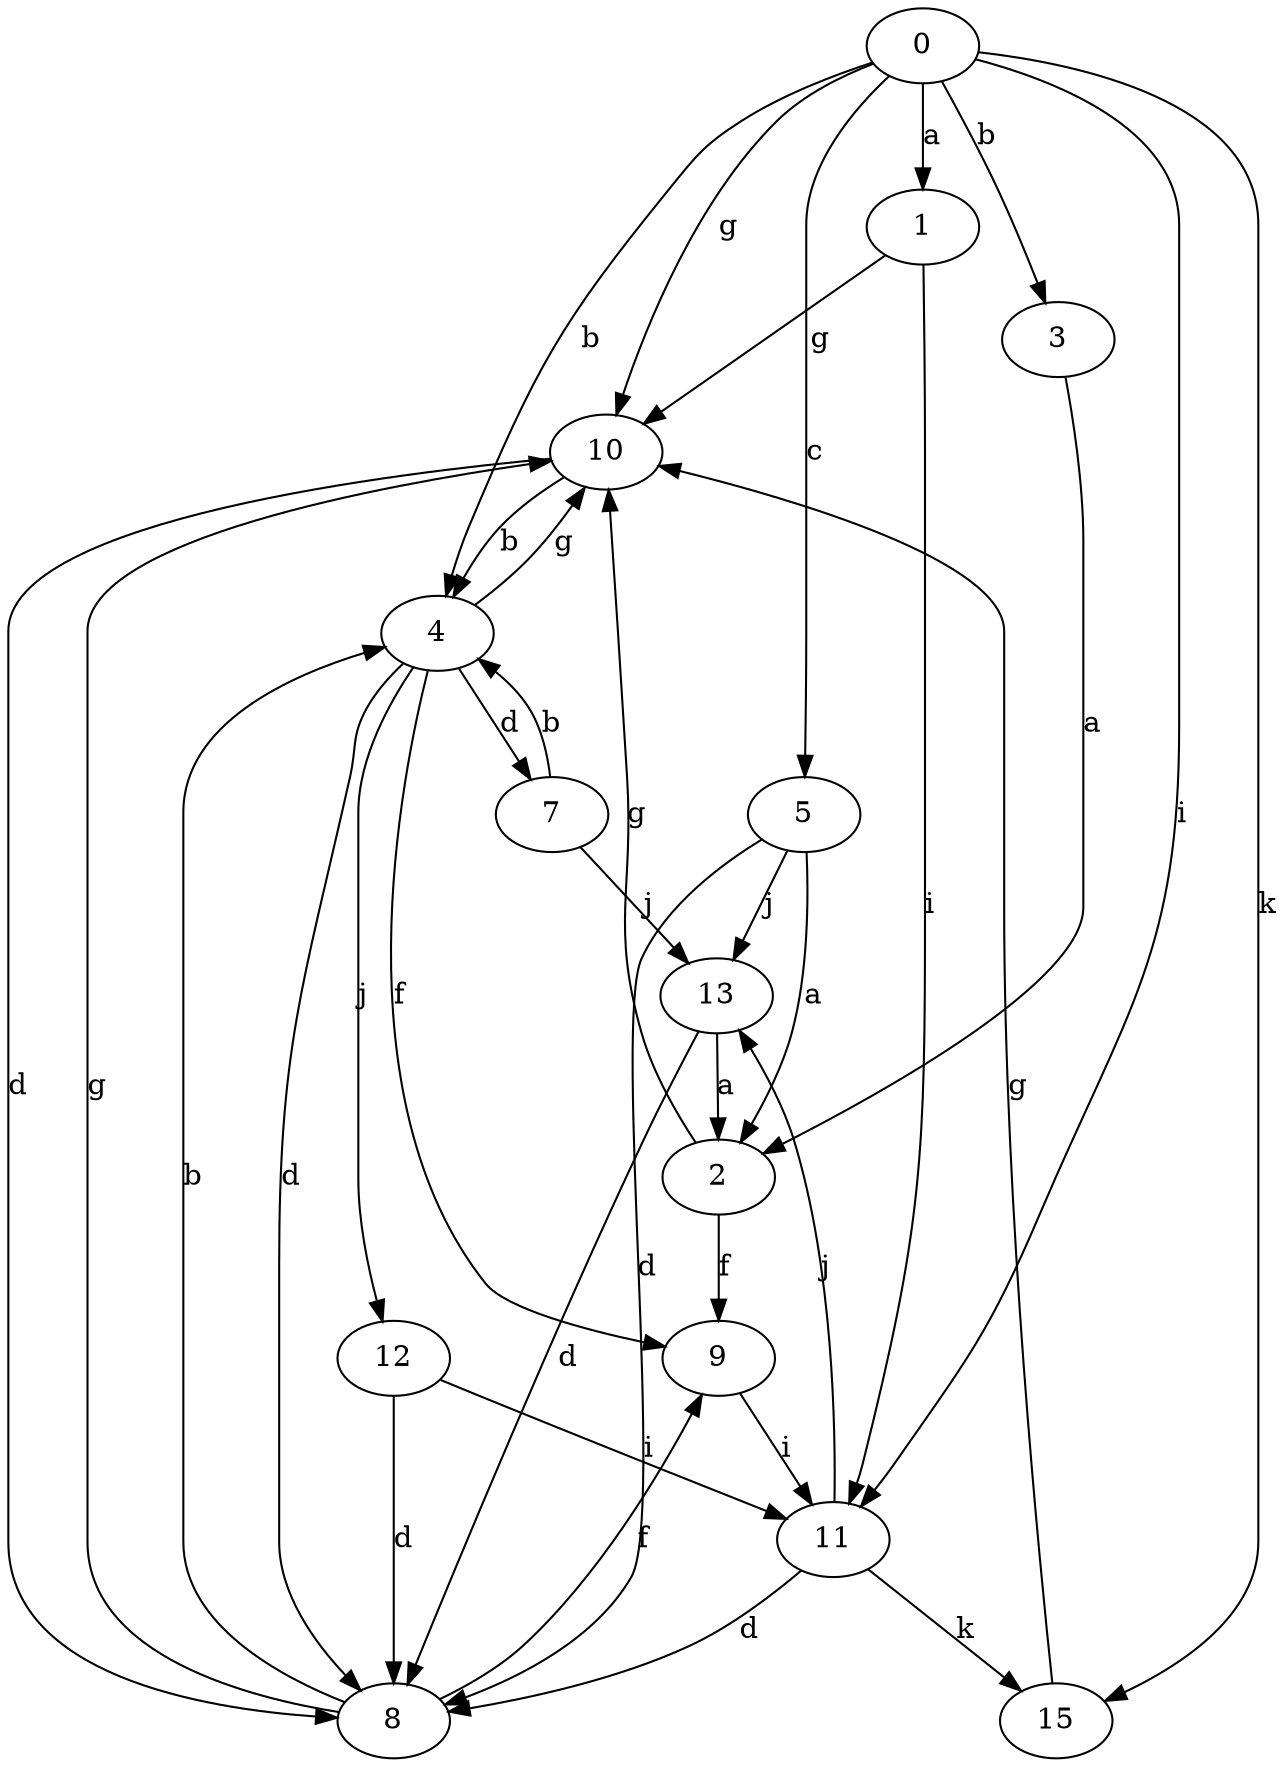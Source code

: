 strict digraph  {
1;
2;
3;
4;
5;
0;
7;
8;
9;
10;
11;
12;
13;
15;
1 -> 10  [label=g];
1 -> 11  [label=i];
2 -> 9  [label=f];
2 -> 10  [label=g];
3 -> 2  [label=a];
4 -> 7  [label=d];
4 -> 8  [label=d];
4 -> 9  [label=f];
4 -> 10  [label=g];
4 -> 12  [label=j];
5 -> 2  [label=a];
5 -> 8  [label=d];
5 -> 13  [label=j];
0 -> 1  [label=a];
0 -> 3  [label=b];
0 -> 4  [label=b];
0 -> 5  [label=c];
0 -> 10  [label=g];
0 -> 11  [label=i];
0 -> 15  [label=k];
7 -> 4  [label=b];
7 -> 13  [label=j];
8 -> 4  [label=b];
8 -> 9  [label=f];
8 -> 10  [label=g];
9 -> 11  [label=i];
10 -> 4  [label=b];
10 -> 8  [label=d];
11 -> 8  [label=d];
11 -> 13  [label=j];
11 -> 15  [label=k];
12 -> 8  [label=d];
12 -> 11  [label=i];
13 -> 2  [label=a];
13 -> 8  [label=d];
15 -> 10  [label=g];
}
